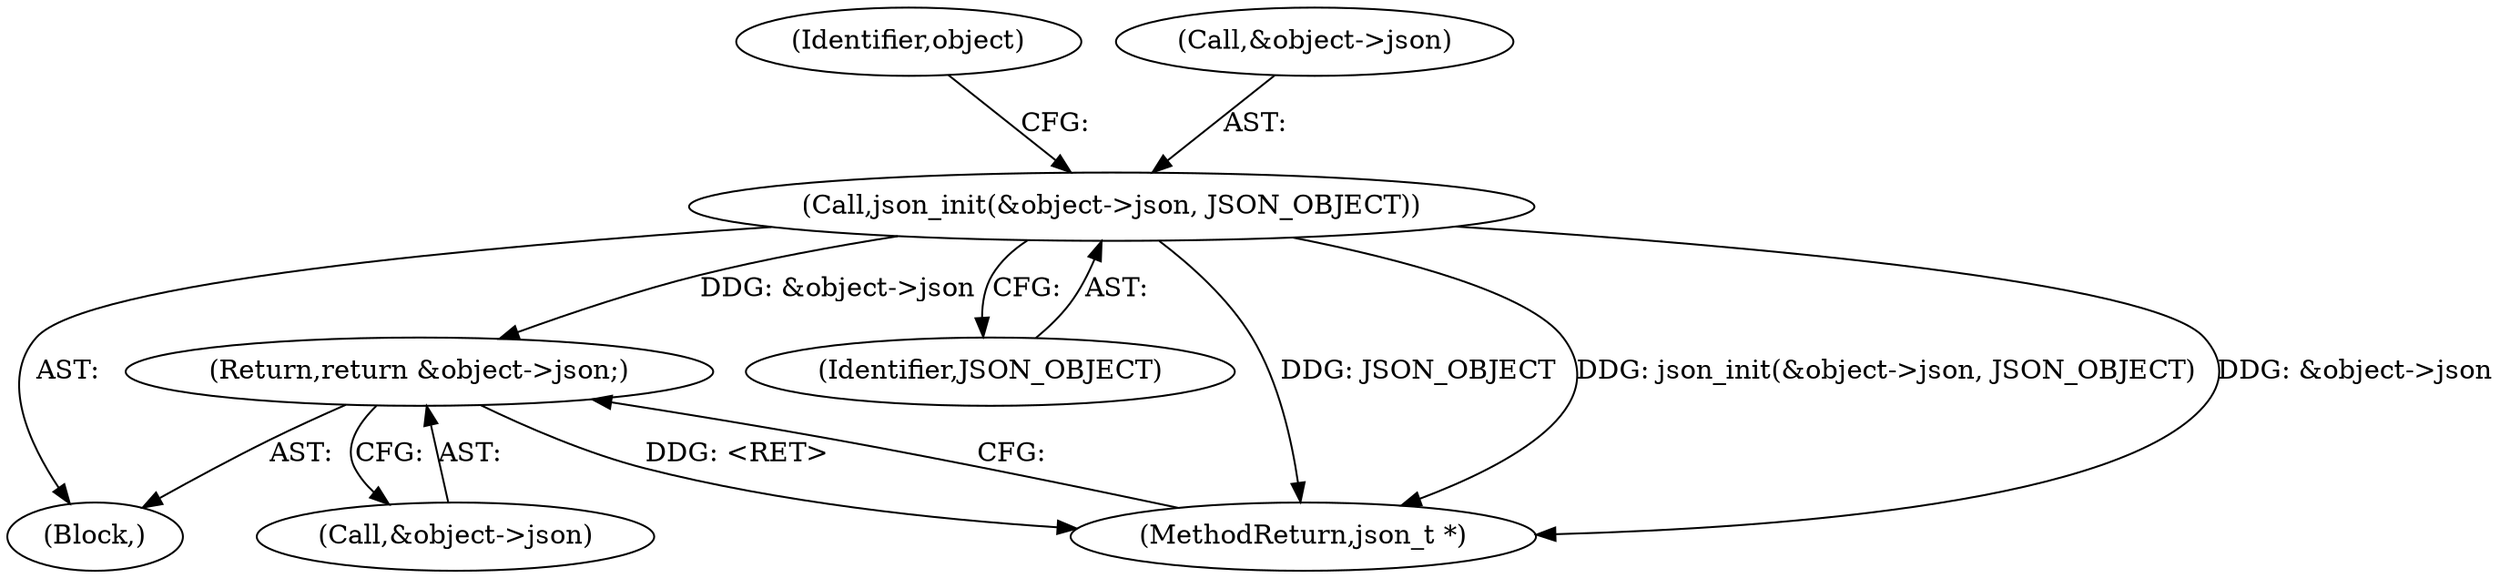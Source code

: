 digraph "0_jansson_8f80c2d83808150724d31793e6ade92749b1faa4_8@pointer" {
"1000148" [label="(Return,return &object->json;)"];
"1000121" [label="(Call,json_init(&object->json, JSON_OBJECT))"];
"1000131" [label="(Identifier,object)"];
"1000148" [label="(Return,return &object->json;)"];
"1000122" [label="(Call,&object->json)"];
"1000103" [label="(Block,)"];
"1000149" [label="(Call,&object->json)"];
"1000126" [label="(Identifier,JSON_OBJECT)"];
"1000153" [label="(MethodReturn,json_t *)"];
"1000121" [label="(Call,json_init(&object->json, JSON_OBJECT))"];
"1000148" -> "1000103"  [label="AST: "];
"1000148" -> "1000149"  [label="CFG: "];
"1000149" -> "1000148"  [label="AST: "];
"1000153" -> "1000148"  [label="CFG: "];
"1000148" -> "1000153"  [label="DDG: <RET>"];
"1000121" -> "1000148"  [label="DDG: &object->json"];
"1000121" -> "1000103"  [label="AST: "];
"1000121" -> "1000126"  [label="CFG: "];
"1000122" -> "1000121"  [label="AST: "];
"1000126" -> "1000121"  [label="AST: "];
"1000131" -> "1000121"  [label="CFG: "];
"1000121" -> "1000153"  [label="DDG: JSON_OBJECT"];
"1000121" -> "1000153"  [label="DDG: json_init(&object->json, JSON_OBJECT)"];
"1000121" -> "1000153"  [label="DDG: &object->json"];
}
